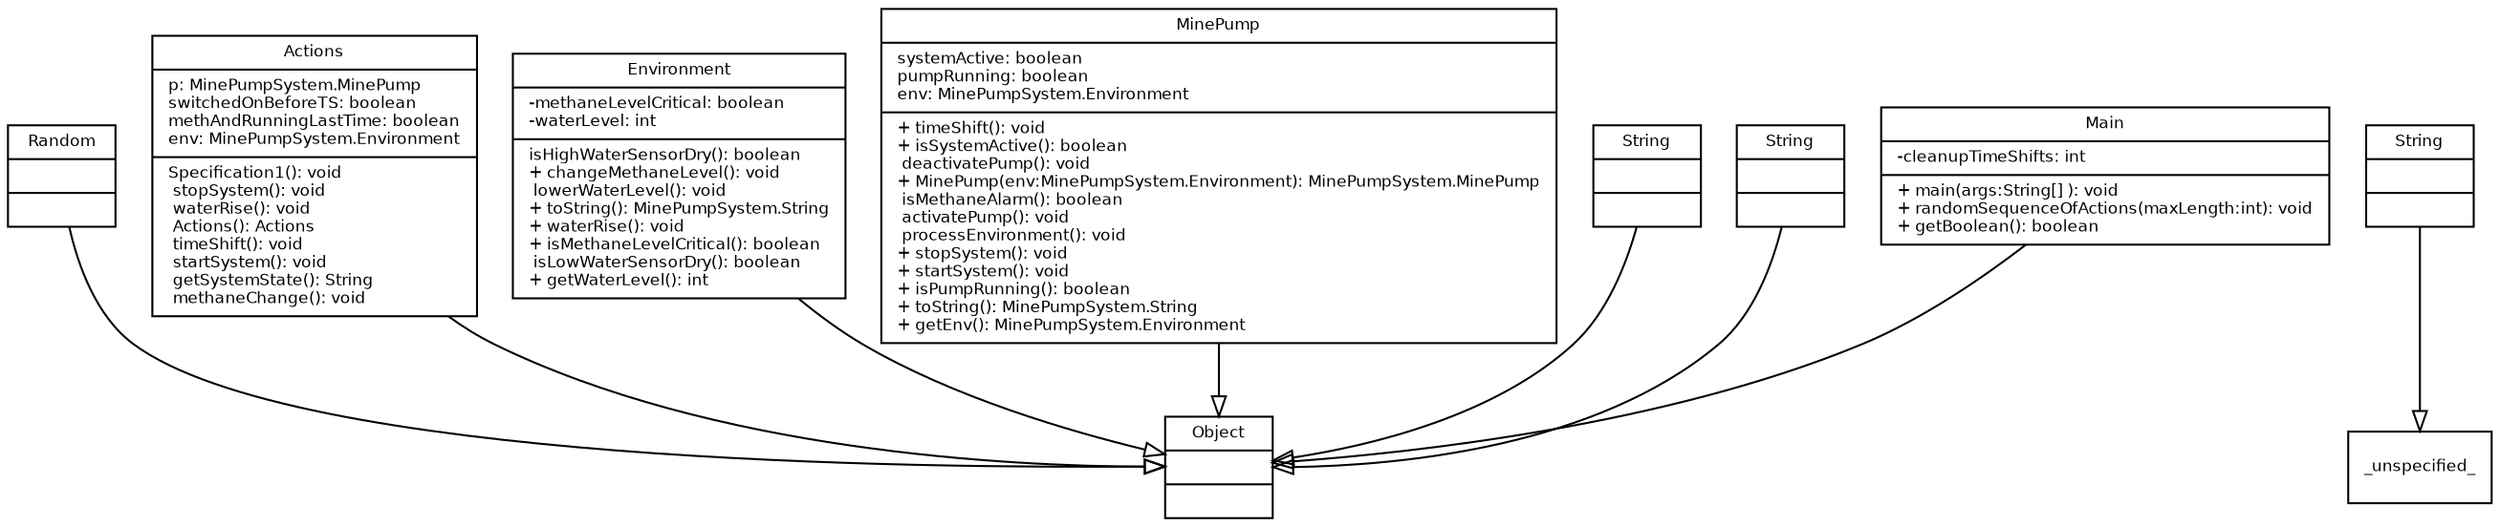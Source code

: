digraph TypeHierarchy { 
        fontname = "Bitstream Vera Sans"
        fontsize = 8

        node [
                  fontname = "Bitstream Vera Sans"
                  fontsize = 8
                  shape = "record"
        ]

        edge [
                  fontname = "Bitstream Vera Sans"
                  fontsize = 8
        ]

        Random [
                  label = "{Random||}"
        ]

        Actions [
                  label = "{Actions|p: MinePumpSystem.MinePump\lswitchedOnBeforeTS: boolean\lmethAndRunningLastTime: boolean\lenv: MinePumpSystem.Environment\l| Specification1(): void\l stopSystem(): void\l waterRise(): void\l Actions(): Actions\l timeShift(): void\l startSystem(): void\l getSystemState(): String\l methaneChange(): void\l}"
        ]

        MinePumpSystem_Environment [
                  label = "{Environment|-methaneLevelCritical: boolean\l-waterLevel: int\l| isHighWaterSensorDry(): boolean\l+ changeMethaneLevel(): void\l lowerWaterLevel(): void\l+ toString(): MinePumpSystem.String\l+ waterRise(): void\l+ isMethaneLevelCritical(): boolean\l isLowWaterSensorDry(): boolean\l+ getWaterLevel(): int\l}"
        ]

        MinePumpSystem_MinePump [
                  label = "{MinePump|systemActive: boolean\lpumpRunning: boolean\lenv: MinePumpSystem.Environment\l|+ timeShift(): void\l+ isSystemActive(): boolean\l deactivatePump(): void\l+ MinePump(env:MinePumpSystem.Environment): MinePumpSystem.MinePump\l isMethaneAlarm(): boolean\l activatePump(): void\l processEnvironment(): void\l+ stopSystem(): void\l+ startSystem(): void\l+ isPumpRunning(): boolean\l+ toString(): MinePumpSystem.String\l+ getEnv(): MinePumpSystem.Environment\l}"
        ]

        String [
                  label = "{String||}"
        ]

        java_lang_String [
                  label = "{String||}"
        ]

        java_lang_Object [
                  label = "{Object||}"
        ]

        MinePumpSystem_String [
                  label = "{String||}"
        ]

        Main [
                  label = "{Main|-cleanupTimeShifts: int\l|+ main(args:String[] ): void\l+ randomSequenceOfActions(maxLength:int): void\l+ getBoolean(): boolean\l}"
        ]

        edge [
                  arrowhead = "empty"
                  style = "solid"
                  arrowtail = "none"
        ]

        Random -> java_lang_Object
        Actions -> java_lang_Object
        MinePumpSystem_Environment -> java_lang_Object
        MinePumpSystem_MinePump -> java_lang_Object
        String -> _unspecified_
        java_lang_String -> java_lang_Object
        MinePumpSystem_String -> java_lang_Object
        Main -> java_lang_Object
        edge [
                  arrowhead = "empty"
                  style = "dashed"
                  arrowtail = "none"
        ]

        edge [
                  arrowhead = "normal"
                  style = "solid"
                  arrowtail = "odot"
        ]

}